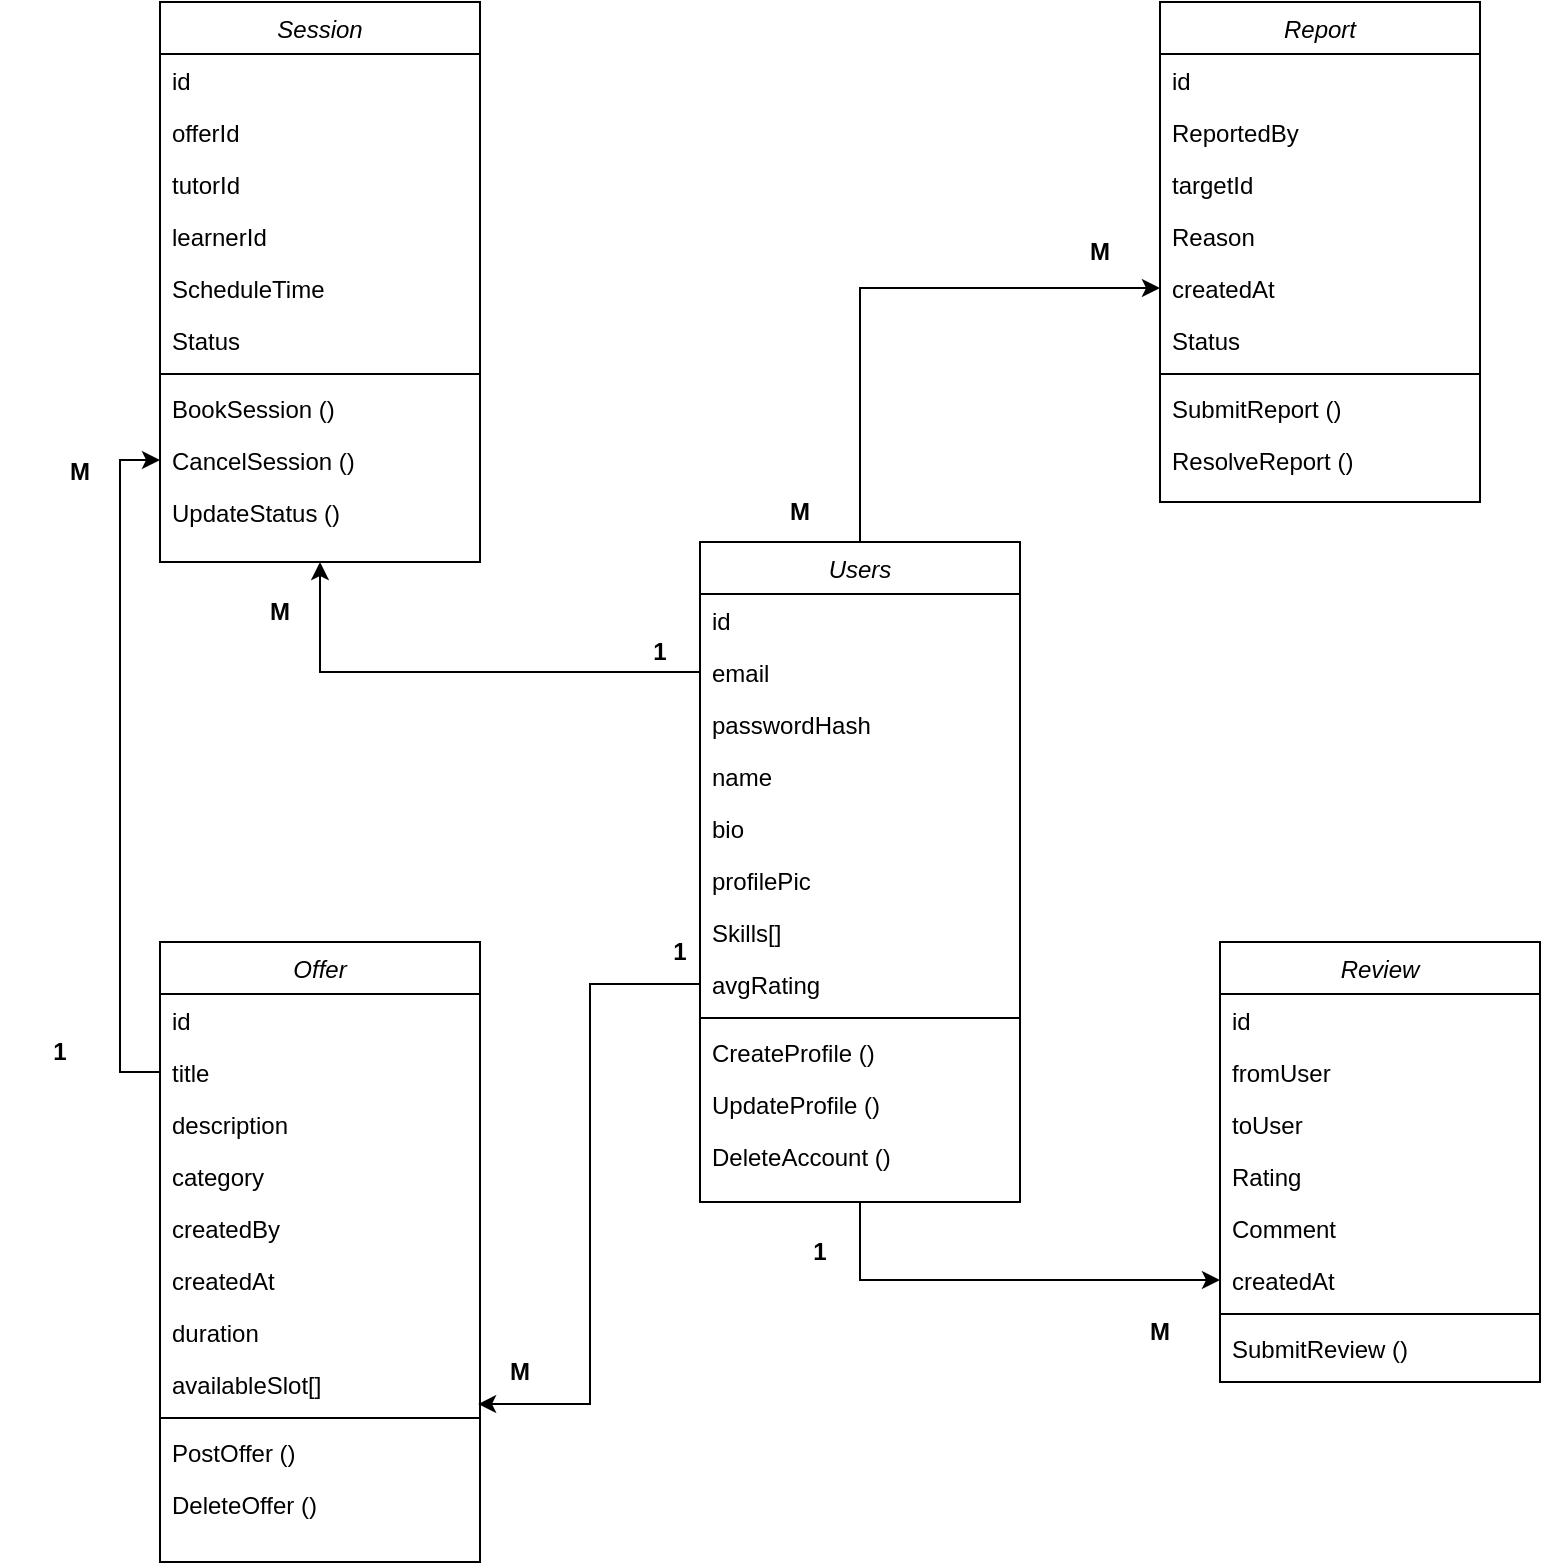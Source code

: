 <mxfile version="28.1.2">
  <diagram id="C5RBs43oDa-KdzZeNtuy" name="Page-1">
    <mxGraphModel dx="1408" dy="878" grid="1" gridSize="10" guides="1" tooltips="1" connect="1" arrows="1" fold="1" page="1" pageScale="1" pageWidth="827" pageHeight="1169" math="0" shadow="0">
      <root>
        <mxCell id="WIyWlLk6GJQsqaUBKTNV-0" />
        <mxCell id="WIyWlLk6GJQsqaUBKTNV-1" parent="WIyWlLk6GJQsqaUBKTNV-0" />
        <mxCell id="cEzSNgbF3Nt-FjS_0DFs-77" style="edgeStyle=orthogonalEdgeStyle;rounded=0;orthogonalLoop=1;jettySize=auto;html=1;exitX=0.5;exitY=0;exitDx=0;exitDy=0;entryX=0;entryY=0.5;entryDx=0;entryDy=0;" edge="1" parent="WIyWlLk6GJQsqaUBKTNV-1" source="zkfFHV4jXpPFQw0GAbJ--0" target="cEzSNgbF3Nt-FjS_0DFs-61">
          <mxGeometry relative="1" as="geometry" />
        </mxCell>
        <mxCell id="cEzSNgbF3Nt-FjS_0DFs-80" style="edgeStyle=orthogonalEdgeStyle;rounded=0;orthogonalLoop=1;jettySize=auto;html=1;exitX=0.5;exitY=1;exitDx=0;exitDy=0;entryX=0;entryY=0.5;entryDx=0;entryDy=0;" edge="1" parent="WIyWlLk6GJQsqaUBKTNV-1" source="zkfFHV4jXpPFQw0GAbJ--0" target="cEzSNgbF3Nt-FjS_0DFs-51">
          <mxGeometry relative="1" as="geometry" />
        </mxCell>
        <mxCell id="zkfFHV4jXpPFQw0GAbJ--0" value="Users" style="swimlane;fontStyle=2;align=center;verticalAlign=top;childLayout=stackLayout;horizontal=1;startSize=26;horizontalStack=0;resizeParent=1;resizeLast=0;collapsible=1;marginBottom=0;rounded=0;shadow=0;strokeWidth=1;" parent="WIyWlLk6GJQsqaUBKTNV-1" vertex="1">
          <mxGeometry x="370" y="300" width="160" height="330" as="geometry">
            <mxRectangle x="220" y="120" width="160" height="26" as="alternateBounds" />
          </mxGeometry>
        </mxCell>
        <mxCell id="zkfFHV4jXpPFQw0GAbJ--1" value="id" style="text;align=left;verticalAlign=top;spacingLeft=4;spacingRight=4;overflow=hidden;rotatable=0;points=[[0,0.5],[1,0.5]];portConstraint=eastwest;" parent="zkfFHV4jXpPFQw0GAbJ--0" vertex="1">
          <mxGeometry y="26" width="160" height="26" as="geometry" />
        </mxCell>
        <mxCell id="zkfFHV4jXpPFQw0GAbJ--2" value="email" style="text;align=left;verticalAlign=top;spacingLeft=4;spacingRight=4;overflow=hidden;rotatable=0;points=[[0,0.5],[1,0.5]];portConstraint=eastwest;rounded=0;shadow=0;html=0;" parent="zkfFHV4jXpPFQw0GAbJ--0" vertex="1">
          <mxGeometry y="52" width="160" height="26" as="geometry" />
        </mxCell>
        <mxCell id="zkfFHV4jXpPFQw0GAbJ--3" value="passwordHash" style="text;align=left;verticalAlign=top;spacingLeft=4;spacingRight=4;overflow=hidden;rotatable=0;points=[[0,0.5],[1,0.5]];portConstraint=eastwest;rounded=0;shadow=0;html=0;" parent="zkfFHV4jXpPFQw0GAbJ--0" vertex="1">
          <mxGeometry y="78" width="160" height="26" as="geometry" />
        </mxCell>
        <mxCell id="cEzSNgbF3Nt-FjS_0DFs-11" value="name" style="text;align=left;verticalAlign=top;spacingLeft=4;spacingRight=4;overflow=hidden;rotatable=0;points=[[0,0.5],[1,0.5]];portConstraint=eastwest;rounded=0;shadow=0;html=0;" vertex="1" parent="zkfFHV4jXpPFQw0GAbJ--0">
          <mxGeometry y="104" width="160" height="26" as="geometry" />
        </mxCell>
        <mxCell id="cEzSNgbF3Nt-FjS_0DFs-12" value="bio" style="text;align=left;verticalAlign=top;spacingLeft=4;spacingRight=4;overflow=hidden;rotatable=0;points=[[0,0.5],[1,0.5]];portConstraint=eastwest;rounded=0;shadow=0;html=0;" vertex="1" parent="zkfFHV4jXpPFQw0GAbJ--0">
          <mxGeometry y="130" width="160" height="26" as="geometry" />
        </mxCell>
        <mxCell id="cEzSNgbF3Nt-FjS_0DFs-13" value="profilePic" style="text;align=left;verticalAlign=top;spacingLeft=4;spacingRight=4;overflow=hidden;rotatable=0;points=[[0,0.5],[1,0.5]];portConstraint=eastwest;rounded=0;shadow=0;html=0;" vertex="1" parent="zkfFHV4jXpPFQw0GAbJ--0">
          <mxGeometry y="156" width="160" height="26" as="geometry" />
        </mxCell>
        <mxCell id="cEzSNgbF3Nt-FjS_0DFs-14" value="Skills[]" style="text;align=left;verticalAlign=top;spacingLeft=4;spacingRight=4;overflow=hidden;rotatable=0;points=[[0,0.5],[1,0.5]];portConstraint=eastwest;rounded=0;shadow=0;html=0;" vertex="1" parent="zkfFHV4jXpPFQw0GAbJ--0">
          <mxGeometry y="182" width="160" height="26" as="geometry" />
        </mxCell>
        <mxCell id="cEzSNgbF3Nt-FjS_0DFs-16" value="avgRating" style="text;align=left;verticalAlign=top;spacingLeft=4;spacingRight=4;overflow=hidden;rotatable=0;points=[[0,0.5],[1,0.5]];portConstraint=eastwest;rounded=0;shadow=0;html=0;" vertex="1" parent="zkfFHV4jXpPFQw0GAbJ--0">
          <mxGeometry y="208" width="160" height="26" as="geometry" />
        </mxCell>
        <mxCell id="zkfFHV4jXpPFQw0GAbJ--4" value="" style="line;html=1;strokeWidth=1;align=left;verticalAlign=middle;spacingTop=-1;spacingLeft=3;spacingRight=3;rotatable=0;labelPosition=right;points=[];portConstraint=eastwest;" parent="zkfFHV4jXpPFQw0GAbJ--0" vertex="1">
          <mxGeometry y="234" width="160" height="8" as="geometry" />
        </mxCell>
        <mxCell id="zkfFHV4jXpPFQw0GAbJ--5" value="CreateProfile ()" style="text;align=left;verticalAlign=top;spacingLeft=4;spacingRight=4;overflow=hidden;rotatable=0;points=[[0,0.5],[1,0.5]];portConstraint=eastwest;" parent="zkfFHV4jXpPFQw0GAbJ--0" vertex="1">
          <mxGeometry y="242" width="160" height="26" as="geometry" />
        </mxCell>
        <mxCell id="cEzSNgbF3Nt-FjS_0DFs-17" value="UpdateProfile ()" style="text;align=left;verticalAlign=top;spacingLeft=4;spacingRight=4;overflow=hidden;rotatable=0;points=[[0,0.5],[1,0.5]];portConstraint=eastwest;" vertex="1" parent="zkfFHV4jXpPFQw0GAbJ--0">
          <mxGeometry y="268" width="160" height="26" as="geometry" />
        </mxCell>
        <mxCell id="cEzSNgbF3Nt-FjS_0DFs-18" value="DeleteAccount ()" style="text;align=left;verticalAlign=top;spacingLeft=4;spacingRight=4;overflow=hidden;rotatable=0;points=[[0,0.5],[1,0.5]];portConstraint=eastwest;" vertex="1" parent="zkfFHV4jXpPFQw0GAbJ--0">
          <mxGeometry y="294" width="160" height="26" as="geometry" />
        </mxCell>
        <mxCell id="cEzSNgbF3Nt-FjS_0DFs-19" value="Offer" style="swimlane;fontStyle=2;align=center;verticalAlign=top;childLayout=stackLayout;horizontal=1;startSize=26;horizontalStack=0;resizeParent=1;resizeLast=0;collapsible=1;marginBottom=0;rounded=0;shadow=0;strokeWidth=1;" vertex="1" parent="WIyWlLk6GJQsqaUBKTNV-1">
          <mxGeometry x="100" y="500" width="160" height="310" as="geometry">
            <mxRectangle x="220" y="120" width="160" height="26" as="alternateBounds" />
          </mxGeometry>
        </mxCell>
        <mxCell id="cEzSNgbF3Nt-FjS_0DFs-20" value="id" style="text;align=left;verticalAlign=top;spacingLeft=4;spacingRight=4;overflow=hidden;rotatable=0;points=[[0,0.5],[1,0.5]];portConstraint=eastwest;" vertex="1" parent="cEzSNgbF3Nt-FjS_0DFs-19">
          <mxGeometry y="26" width="160" height="26" as="geometry" />
        </mxCell>
        <mxCell id="cEzSNgbF3Nt-FjS_0DFs-21" value="title" style="text;align=left;verticalAlign=top;spacingLeft=4;spacingRight=4;overflow=hidden;rotatable=0;points=[[0,0.5],[1,0.5]];portConstraint=eastwest;rounded=0;shadow=0;html=0;" vertex="1" parent="cEzSNgbF3Nt-FjS_0DFs-19">
          <mxGeometry y="52" width="160" height="26" as="geometry" />
        </mxCell>
        <mxCell id="cEzSNgbF3Nt-FjS_0DFs-22" value="description" style="text;align=left;verticalAlign=top;spacingLeft=4;spacingRight=4;overflow=hidden;rotatable=0;points=[[0,0.5],[1,0.5]];portConstraint=eastwest;rounded=0;shadow=0;html=0;" vertex="1" parent="cEzSNgbF3Nt-FjS_0DFs-19">
          <mxGeometry y="78" width="160" height="26" as="geometry" />
        </mxCell>
        <mxCell id="cEzSNgbF3Nt-FjS_0DFs-23" value="category" style="text;align=left;verticalAlign=top;spacingLeft=4;spacingRight=4;overflow=hidden;rotatable=0;points=[[0,0.5],[1,0.5]];portConstraint=eastwest;rounded=0;shadow=0;html=0;" vertex="1" parent="cEzSNgbF3Nt-FjS_0DFs-19">
          <mxGeometry y="104" width="160" height="26" as="geometry" />
        </mxCell>
        <mxCell id="cEzSNgbF3Nt-FjS_0DFs-24" value="createdBy" style="text;align=left;verticalAlign=top;spacingLeft=4;spacingRight=4;overflow=hidden;rotatable=0;points=[[0,0.5],[1,0.5]];portConstraint=eastwest;rounded=0;shadow=0;html=0;" vertex="1" parent="cEzSNgbF3Nt-FjS_0DFs-19">
          <mxGeometry y="130" width="160" height="26" as="geometry" />
        </mxCell>
        <mxCell id="cEzSNgbF3Nt-FjS_0DFs-25" value="createdAt" style="text;align=left;verticalAlign=top;spacingLeft=4;spacingRight=4;overflow=hidden;rotatable=0;points=[[0,0.5],[1,0.5]];portConstraint=eastwest;rounded=0;shadow=0;html=0;" vertex="1" parent="cEzSNgbF3Nt-FjS_0DFs-19">
          <mxGeometry y="156" width="160" height="26" as="geometry" />
        </mxCell>
        <mxCell id="cEzSNgbF3Nt-FjS_0DFs-26" value="duration" style="text;align=left;verticalAlign=top;spacingLeft=4;spacingRight=4;overflow=hidden;rotatable=0;points=[[0,0.5],[1,0.5]];portConstraint=eastwest;rounded=0;shadow=0;html=0;" vertex="1" parent="cEzSNgbF3Nt-FjS_0DFs-19">
          <mxGeometry y="182" width="160" height="26" as="geometry" />
        </mxCell>
        <mxCell id="cEzSNgbF3Nt-FjS_0DFs-27" value="availableSlot[]" style="text;align=left;verticalAlign=top;spacingLeft=4;spacingRight=4;overflow=hidden;rotatable=0;points=[[0,0.5],[1,0.5]];portConstraint=eastwest;rounded=0;shadow=0;html=0;" vertex="1" parent="cEzSNgbF3Nt-FjS_0DFs-19">
          <mxGeometry y="208" width="160" height="26" as="geometry" />
        </mxCell>
        <mxCell id="cEzSNgbF3Nt-FjS_0DFs-28" value="" style="line;html=1;strokeWidth=1;align=left;verticalAlign=middle;spacingTop=-1;spacingLeft=3;spacingRight=3;rotatable=0;labelPosition=right;points=[];portConstraint=eastwest;" vertex="1" parent="cEzSNgbF3Nt-FjS_0DFs-19">
          <mxGeometry y="234" width="160" height="8" as="geometry" />
        </mxCell>
        <mxCell id="cEzSNgbF3Nt-FjS_0DFs-29" value="PostOffer ()" style="text;align=left;verticalAlign=top;spacingLeft=4;spacingRight=4;overflow=hidden;rotatable=0;points=[[0,0.5],[1,0.5]];portConstraint=eastwest;" vertex="1" parent="cEzSNgbF3Nt-FjS_0DFs-19">
          <mxGeometry y="242" width="160" height="26" as="geometry" />
        </mxCell>
        <mxCell id="cEzSNgbF3Nt-FjS_0DFs-30" value="DeleteOffer ()" style="text;align=left;verticalAlign=top;spacingLeft=4;spacingRight=4;overflow=hidden;rotatable=0;points=[[0,0.5],[1,0.5]];portConstraint=eastwest;" vertex="1" parent="cEzSNgbF3Nt-FjS_0DFs-19">
          <mxGeometry y="268" width="160" height="26" as="geometry" />
        </mxCell>
        <mxCell id="cEzSNgbF3Nt-FjS_0DFs-32" value="Session" style="swimlane;fontStyle=2;align=center;verticalAlign=top;childLayout=stackLayout;horizontal=1;startSize=26;horizontalStack=0;resizeParent=1;resizeLast=0;collapsible=1;marginBottom=0;rounded=0;shadow=0;strokeWidth=1;" vertex="1" parent="WIyWlLk6GJQsqaUBKTNV-1">
          <mxGeometry x="100" y="30" width="160" height="280" as="geometry">
            <mxRectangle x="220" y="120" width="160" height="26" as="alternateBounds" />
          </mxGeometry>
        </mxCell>
        <mxCell id="cEzSNgbF3Nt-FjS_0DFs-33" value="id" style="text;align=left;verticalAlign=top;spacingLeft=4;spacingRight=4;overflow=hidden;rotatable=0;points=[[0,0.5],[1,0.5]];portConstraint=eastwest;" vertex="1" parent="cEzSNgbF3Nt-FjS_0DFs-32">
          <mxGeometry y="26" width="160" height="26" as="geometry" />
        </mxCell>
        <mxCell id="cEzSNgbF3Nt-FjS_0DFs-34" value="offerId" style="text;align=left;verticalAlign=top;spacingLeft=4;spacingRight=4;overflow=hidden;rotatable=0;points=[[0,0.5],[1,0.5]];portConstraint=eastwest;rounded=0;shadow=0;html=0;" vertex="1" parent="cEzSNgbF3Nt-FjS_0DFs-32">
          <mxGeometry y="52" width="160" height="26" as="geometry" />
        </mxCell>
        <mxCell id="cEzSNgbF3Nt-FjS_0DFs-35" value="tutorId" style="text;align=left;verticalAlign=top;spacingLeft=4;spacingRight=4;overflow=hidden;rotatable=0;points=[[0,0.5],[1,0.5]];portConstraint=eastwest;rounded=0;shadow=0;html=0;" vertex="1" parent="cEzSNgbF3Nt-FjS_0DFs-32">
          <mxGeometry y="78" width="160" height="26" as="geometry" />
        </mxCell>
        <mxCell id="cEzSNgbF3Nt-FjS_0DFs-36" value="learnerId" style="text;align=left;verticalAlign=top;spacingLeft=4;spacingRight=4;overflow=hidden;rotatable=0;points=[[0,0.5],[1,0.5]];portConstraint=eastwest;rounded=0;shadow=0;html=0;" vertex="1" parent="cEzSNgbF3Nt-FjS_0DFs-32">
          <mxGeometry y="104" width="160" height="26" as="geometry" />
        </mxCell>
        <mxCell id="cEzSNgbF3Nt-FjS_0DFs-37" value="ScheduleTime" style="text;align=left;verticalAlign=top;spacingLeft=4;spacingRight=4;overflow=hidden;rotatable=0;points=[[0,0.5],[1,0.5]];portConstraint=eastwest;rounded=0;shadow=0;html=0;" vertex="1" parent="cEzSNgbF3Nt-FjS_0DFs-32">
          <mxGeometry y="130" width="160" height="26" as="geometry" />
        </mxCell>
        <mxCell id="cEzSNgbF3Nt-FjS_0DFs-38" value="Status" style="text;align=left;verticalAlign=top;spacingLeft=4;spacingRight=4;overflow=hidden;rotatable=0;points=[[0,0.5],[1,0.5]];portConstraint=eastwest;rounded=0;shadow=0;html=0;" vertex="1" parent="cEzSNgbF3Nt-FjS_0DFs-32">
          <mxGeometry y="156" width="160" height="26" as="geometry" />
        </mxCell>
        <mxCell id="cEzSNgbF3Nt-FjS_0DFs-41" value="" style="line;html=1;strokeWidth=1;align=left;verticalAlign=middle;spacingTop=-1;spacingLeft=3;spacingRight=3;rotatable=0;labelPosition=right;points=[];portConstraint=eastwest;" vertex="1" parent="cEzSNgbF3Nt-FjS_0DFs-32">
          <mxGeometry y="182" width="160" height="8" as="geometry" />
        </mxCell>
        <mxCell id="cEzSNgbF3Nt-FjS_0DFs-42" value="BookSession ()" style="text;align=left;verticalAlign=top;spacingLeft=4;spacingRight=4;overflow=hidden;rotatable=0;points=[[0,0.5],[1,0.5]];portConstraint=eastwest;" vertex="1" parent="cEzSNgbF3Nt-FjS_0DFs-32">
          <mxGeometry y="190" width="160" height="26" as="geometry" />
        </mxCell>
        <mxCell id="cEzSNgbF3Nt-FjS_0DFs-43" value="CancelSession ()" style="text;align=left;verticalAlign=top;spacingLeft=4;spacingRight=4;overflow=hidden;rotatable=0;points=[[0,0.5],[1,0.5]];portConstraint=eastwest;" vertex="1" parent="cEzSNgbF3Nt-FjS_0DFs-32">
          <mxGeometry y="216" width="160" height="26" as="geometry" />
        </mxCell>
        <mxCell id="cEzSNgbF3Nt-FjS_0DFs-44" value="UpdateStatus ()" style="text;align=left;verticalAlign=top;spacingLeft=4;spacingRight=4;overflow=hidden;rotatable=0;points=[[0,0.5],[1,0.5]];portConstraint=eastwest;" vertex="1" parent="cEzSNgbF3Nt-FjS_0DFs-32">
          <mxGeometry y="242" width="160" height="26" as="geometry" />
        </mxCell>
        <mxCell id="cEzSNgbF3Nt-FjS_0DFs-45" value="Review" style="swimlane;fontStyle=2;align=center;verticalAlign=top;childLayout=stackLayout;horizontal=1;startSize=26;horizontalStack=0;resizeParent=1;resizeLast=0;collapsible=1;marginBottom=0;rounded=0;shadow=0;strokeWidth=1;" vertex="1" parent="WIyWlLk6GJQsqaUBKTNV-1">
          <mxGeometry x="630" y="500" width="160" height="220" as="geometry">
            <mxRectangle x="220" y="120" width="160" height="26" as="alternateBounds" />
          </mxGeometry>
        </mxCell>
        <mxCell id="cEzSNgbF3Nt-FjS_0DFs-46" value="id" style="text;align=left;verticalAlign=top;spacingLeft=4;spacingRight=4;overflow=hidden;rotatable=0;points=[[0,0.5],[1,0.5]];portConstraint=eastwest;" vertex="1" parent="cEzSNgbF3Nt-FjS_0DFs-45">
          <mxGeometry y="26" width="160" height="26" as="geometry" />
        </mxCell>
        <mxCell id="cEzSNgbF3Nt-FjS_0DFs-47" value="fromUser" style="text;align=left;verticalAlign=top;spacingLeft=4;spacingRight=4;overflow=hidden;rotatable=0;points=[[0,0.5],[1,0.5]];portConstraint=eastwest;rounded=0;shadow=0;html=0;" vertex="1" parent="cEzSNgbF3Nt-FjS_0DFs-45">
          <mxGeometry y="52" width="160" height="26" as="geometry" />
        </mxCell>
        <mxCell id="cEzSNgbF3Nt-FjS_0DFs-48" value="toUser" style="text;align=left;verticalAlign=top;spacingLeft=4;spacingRight=4;overflow=hidden;rotatable=0;points=[[0,0.5],[1,0.5]];portConstraint=eastwest;rounded=0;shadow=0;html=0;" vertex="1" parent="cEzSNgbF3Nt-FjS_0DFs-45">
          <mxGeometry y="78" width="160" height="26" as="geometry" />
        </mxCell>
        <mxCell id="cEzSNgbF3Nt-FjS_0DFs-49" value="Rating" style="text;align=left;verticalAlign=top;spacingLeft=4;spacingRight=4;overflow=hidden;rotatable=0;points=[[0,0.5],[1,0.5]];portConstraint=eastwest;rounded=0;shadow=0;html=0;" vertex="1" parent="cEzSNgbF3Nt-FjS_0DFs-45">
          <mxGeometry y="104" width="160" height="26" as="geometry" />
        </mxCell>
        <mxCell id="cEzSNgbF3Nt-FjS_0DFs-50" value="Comment" style="text;align=left;verticalAlign=top;spacingLeft=4;spacingRight=4;overflow=hidden;rotatable=0;points=[[0,0.5],[1,0.5]];portConstraint=eastwest;rounded=0;shadow=0;html=0;" vertex="1" parent="cEzSNgbF3Nt-FjS_0DFs-45">
          <mxGeometry y="130" width="160" height="26" as="geometry" />
        </mxCell>
        <mxCell id="cEzSNgbF3Nt-FjS_0DFs-51" value="createdAt" style="text;align=left;verticalAlign=top;spacingLeft=4;spacingRight=4;overflow=hidden;rotatable=0;points=[[0,0.5],[1,0.5]];portConstraint=eastwest;rounded=0;shadow=0;html=0;" vertex="1" parent="cEzSNgbF3Nt-FjS_0DFs-45">
          <mxGeometry y="156" width="160" height="26" as="geometry" />
        </mxCell>
        <mxCell id="cEzSNgbF3Nt-FjS_0DFs-52" value="" style="line;html=1;strokeWidth=1;align=left;verticalAlign=middle;spacingTop=-1;spacingLeft=3;spacingRight=3;rotatable=0;labelPosition=right;points=[];portConstraint=eastwest;" vertex="1" parent="cEzSNgbF3Nt-FjS_0DFs-45">
          <mxGeometry y="182" width="160" height="8" as="geometry" />
        </mxCell>
        <mxCell id="cEzSNgbF3Nt-FjS_0DFs-53" value="SubmitReview ()" style="text;align=left;verticalAlign=top;spacingLeft=4;spacingRight=4;overflow=hidden;rotatable=0;points=[[0,0.5],[1,0.5]];portConstraint=eastwest;" vertex="1" parent="cEzSNgbF3Nt-FjS_0DFs-45">
          <mxGeometry y="190" width="160" height="26" as="geometry" />
        </mxCell>
        <mxCell id="cEzSNgbF3Nt-FjS_0DFs-56" value="Report" style="swimlane;fontStyle=2;align=center;verticalAlign=top;childLayout=stackLayout;horizontal=1;startSize=26;horizontalStack=0;resizeParent=1;resizeLast=0;collapsible=1;marginBottom=0;rounded=0;shadow=0;strokeWidth=1;" vertex="1" parent="WIyWlLk6GJQsqaUBKTNV-1">
          <mxGeometry x="600" y="30" width="160" height="250" as="geometry">
            <mxRectangle x="220" y="120" width="160" height="26" as="alternateBounds" />
          </mxGeometry>
        </mxCell>
        <mxCell id="cEzSNgbF3Nt-FjS_0DFs-57" value="id" style="text;align=left;verticalAlign=top;spacingLeft=4;spacingRight=4;overflow=hidden;rotatable=0;points=[[0,0.5],[1,0.5]];portConstraint=eastwest;" vertex="1" parent="cEzSNgbF3Nt-FjS_0DFs-56">
          <mxGeometry y="26" width="160" height="26" as="geometry" />
        </mxCell>
        <mxCell id="cEzSNgbF3Nt-FjS_0DFs-58" value="ReportedBy" style="text;align=left;verticalAlign=top;spacingLeft=4;spacingRight=4;overflow=hidden;rotatable=0;points=[[0,0.5],[1,0.5]];portConstraint=eastwest;rounded=0;shadow=0;html=0;" vertex="1" parent="cEzSNgbF3Nt-FjS_0DFs-56">
          <mxGeometry y="52" width="160" height="26" as="geometry" />
        </mxCell>
        <mxCell id="cEzSNgbF3Nt-FjS_0DFs-59" value="targetId" style="text;align=left;verticalAlign=top;spacingLeft=4;spacingRight=4;overflow=hidden;rotatable=0;points=[[0,0.5],[1,0.5]];portConstraint=eastwest;rounded=0;shadow=0;html=0;" vertex="1" parent="cEzSNgbF3Nt-FjS_0DFs-56">
          <mxGeometry y="78" width="160" height="26" as="geometry" />
        </mxCell>
        <mxCell id="cEzSNgbF3Nt-FjS_0DFs-60" value="Reason" style="text;align=left;verticalAlign=top;spacingLeft=4;spacingRight=4;overflow=hidden;rotatable=0;points=[[0,0.5],[1,0.5]];portConstraint=eastwest;rounded=0;shadow=0;html=0;" vertex="1" parent="cEzSNgbF3Nt-FjS_0DFs-56">
          <mxGeometry y="104" width="160" height="26" as="geometry" />
        </mxCell>
        <mxCell id="cEzSNgbF3Nt-FjS_0DFs-61" value="createdAt" style="text;align=left;verticalAlign=top;spacingLeft=4;spacingRight=4;overflow=hidden;rotatable=0;points=[[0,0.5],[1,0.5]];portConstraint=eastwest;rounded=0;shadow=0;html=0;" vertex="1" parent="cEzSNgbF3Nt-FjS_0DFs-56">
          <mxGeometry y="130" width="160" height="26" as="geometry" />
        </mxCell>
        <mxCell id="cEzSNgbF3Nt-FjS_0DFs-62" value="Status" style="text;align=left;verticalAlign=top;spacingLeft=4;spacingRight=4;overflow=hidden;rotatable=0;points=[[0,0.5],[1,0.5]];portConstraint=eastwest;rounded=0;shadow=0;html=0;" vertex="1" parent="cEzSNgbF3Nt-FjS_0DFs-56">
          <mxGeometry y="156" width="160" height="26" as="geometry" />
        </mxCell>
        <mxCell id="cEzSNgbF3Nt-FjS_0DFs-63" value="" style="line;html=1;strokeWidth=1;align=left;verticalAlign=middle;spacingTop=-1;spacingLeft=3;spacingRight=3;rotatable=0;labelPosition=right;points=[];portConstraint=eastwest;" vertex="1" parent="cEzSNgbF3Nt-FjS_0DFs-56">
          <mxGeometry y="182" width="160" height="8" as="geometry" />
        </mxCell>
        <mxCell id="cEzSNgbF3Nt-FjS_0DFs-64" value="SubmitReport ()" style="text;align=left;verticalAlign=top;spacingLeft=4;spacingRight=4;overflow=hidden;rotatable=0;points=[[0,0.5],[1,0.5]];portConstraint=eastwest;" vertex="1" parent="cEzSNgbF3Nt-FjS_0DFs-56">
          <mxGeometry y="190" width="160" height="26" as="geometry" />
        </mxCell>
        <mxCell id="cEzSNgbF3Nt-FjS_0DFs-65" value="ResolveReport ()" style="text;align=left;verticalAlign=top;spacingLeft=4;spacingRight=4;overflow=hidden;rotatable=0;points=[[0,0.5],[1,0.5]];portConstraint=eastwest;" vertex="1" parent="cEzSNgbF3Nt-FjS_0DFs-56">
          <mxGeometry y="216" width="160" height="26" as="geometry" />
        </mxCell>
        <mxCell id="cEzSNgbF3Nt-FjS_0DFs-67" style="edgeStyle=orthogonalEdgeStyle;rounded=0;orthogonalLoop=1;jettySize=auto;html=1;exitX=0;exitY=0.5;exitDx=0;exitDy=0;entryX=0.994;entryY=0.885;entryDx=0;entryDy=0;entryPerimeter=0;" edge="1" parent="WIyWlLk6GJQsqaUBKTNV-1" source="cEzSNgbF3Nt-FjS_0DFs-16" target="cEzSNgbF3Nt-FjS_0DFs-27">
          <mxGeometry relative="1" as="geometry" />
        </mxCell>
        <mxCell id="cEzSNgbF3Nt-FjS_0DFs-68" value="&lt;b&gt;1&lt;/b&gt;" style="text;html=1;align=center;verticalAlign=middle;whiteSpace=wrap;rounded=0;" vertex="1" parent="WIyWlLk6GJQsqaUBKTNV-1">
          <mxGeometry x="330" y="490" width="60" height="30" as="geometry" />
        </mxCell>
        <mxCell id="cEzSNgbF3Nt-FjS_0DFs-69" value="&lt;b&gt;M&lt;/b&gt;" style="text;html=1;align=center;verticalAlign=middle;whiteSpace=wrap;rounded=0;" vertex="1" parent="WIyWlLk6GJQsqaUBKTNV-1">
          <mxGeometry x="250" y="700" width="60" height="30" as="geometry" />
        </mxCell>
        <mxCell id="cEzSNgbF3Nt-FjS_0DFs-71" style="edgeStyle=orthogonalEdgeStyle;rounded=0;orthogonalLoop=1;jettySize=auto;html=1;exitX=0;exitY=0.5;exitDx=0;exitDy=0;entryX=0.5;entryY=1;entryDx=0;entryDy=0;" edge="1" parent="WIyWlLk6GJQsqaUBKTNV-1" source="zkfFHV4jXpPFQw0GAbJ--2" target="cEzSNgbF3Nt-FjS_0DFs-32">
          <mxGeometry relative="1" as="geometry" />
        </mxCell>
        <mxCell id="cEzSNgbF3Nt-FjS_0DFs-72" value="&lt;b&gt;1&lt;/b&gt;" style="text;html=1;align=center;verticalAlign=middle;whiteSpace=wrap;rounded=0;" vertex="1" parent="WIyWlLk6GJQsqaUBKTNV-1">
          <mxGeometry x="320" y="340" width="60" height="30" as="geometry" />
        </mxCell>
        <mxCell id="cEzSNgbF3Nt-FjS_0DFs-73" value="&lt;b&gt;M&lt;/b&gt;" style="text;html=1;align=center;verticalAlign=middle;whiteSpace=wrap;rounded=0;" vertex="1" parent="WIyWlLk6GJQsqaUBKTNV-1">
          <mxGeometry x="130" y="320" width="60" height="30" as="geometry" />
        </mxCell>
        <mxCell id="cEzSNgbF3Nt-FjS_0DFs-74" style="edgeStyle=orthogonalEdgeStyle;rounded=0;orthogonalLoop=1;jettySize=auto;html=1;exitX=0;exitY=0.5;exitDx=0;exitDy=0;entryX=0;entryY=0.5;entryDx=0;entryDy=0;" edge="1" parent="WIyWlLk6GJQsqaUBKTNV-1" source="cEzSNgbF3Nt-FjS_0DFs-21" target="cEzSNgbF3Nt-FjS_0DFs-43">
          <mxGeometry relative="1" as="geometry" />
        </mxCell>
        <mxCell id="cEzSNgbF3Nt-FjS_0DFs-75" value="&lt;b&gt;1&lt;/b&gt;" style="text;html=1;align=center;verticalAlign=middle;whiteSpace=wrap;rounded=0;" vertex="1" parent="WIyWlLk6GJQsqaUBKTNV-1">
          <mxGeometry x="20" y="540" width="60" height="30" as="geometry" />
        </mxCell>
        <mxCell id="cEzSNgbF3Nt-FjS_0DFs-76" value="&lt;b&gt;M&lt;/b&gt;" style="text;html=1;align=center;verticalAlign=middle;whiteSpace=wrap;rounded=0;" vertex="1" parent="WIyWlLk6GJQsqaUBKTNV-1">
          <mxGeometry x="30" y="250" width="60" height="30" as="geometry" />
        </mxCell>
        <mxCell id="cEzSNgbF3Nt-FjS_0DFs-78" value="&lt;b&gt;M&lt;/b&gt;" style="text;html=1;align=center;verticalAlign=middle;whiteSpace=wrap;rounded=0;" vertex="1" parent="WIyWlLk6GJQsqaUBKTNV-1">
          <mxGeometry x="390" y="270" width="60" height="30" as="geometry" />
        </mxCell>
        <mxCell id="cEzSNgbF3Nt-FjS_0DFs-79" value="&lt;b&gt;M&lt;/b&gt;" style="text;html=1;align=center;verticalAlign=middle;whiteSpace=wrap;rounded=0;" vertex="1" parent="WIyWlLk6GJQsqaUBKTNV-1">
          <mxGeometry x="540" y="140" width="60" height="30" as="geometry" />
        </mxCell>
        <mxCell id="cEzSNgbF3Nt-FjS_0DFs-81" value="&lt;b&gt;1&lt;/b&gt;" style="text;html=1;align=center;verticalAlign=middle;whiteSpace=wrap;rounded=0;" vertex="1" parent="WIyWlLk6GJQsqaUBKTNV-1">
          <mxGeometry x="400" y="640" width="60" height="30" as="geometry" />
        </mxCell>
        <mxCell id="cEzSNgbF3Nt-FjS_0DFs-82" value="&lt;b&gt;M&lt;/b&gt;" style="text;html=1;align=center;verticalAlign=middle;whiteSpace=wrap;rounded=0;" vertex="1" parent="WIyWlLk6GJQsqaUBKTNV-1">
          <mxGeometry x="570" y="680" width="60" height="30" as="geometry" />
        </mxCell>
      </root>
    </mxGraphModel>
  </diagram>
</mxfile>
